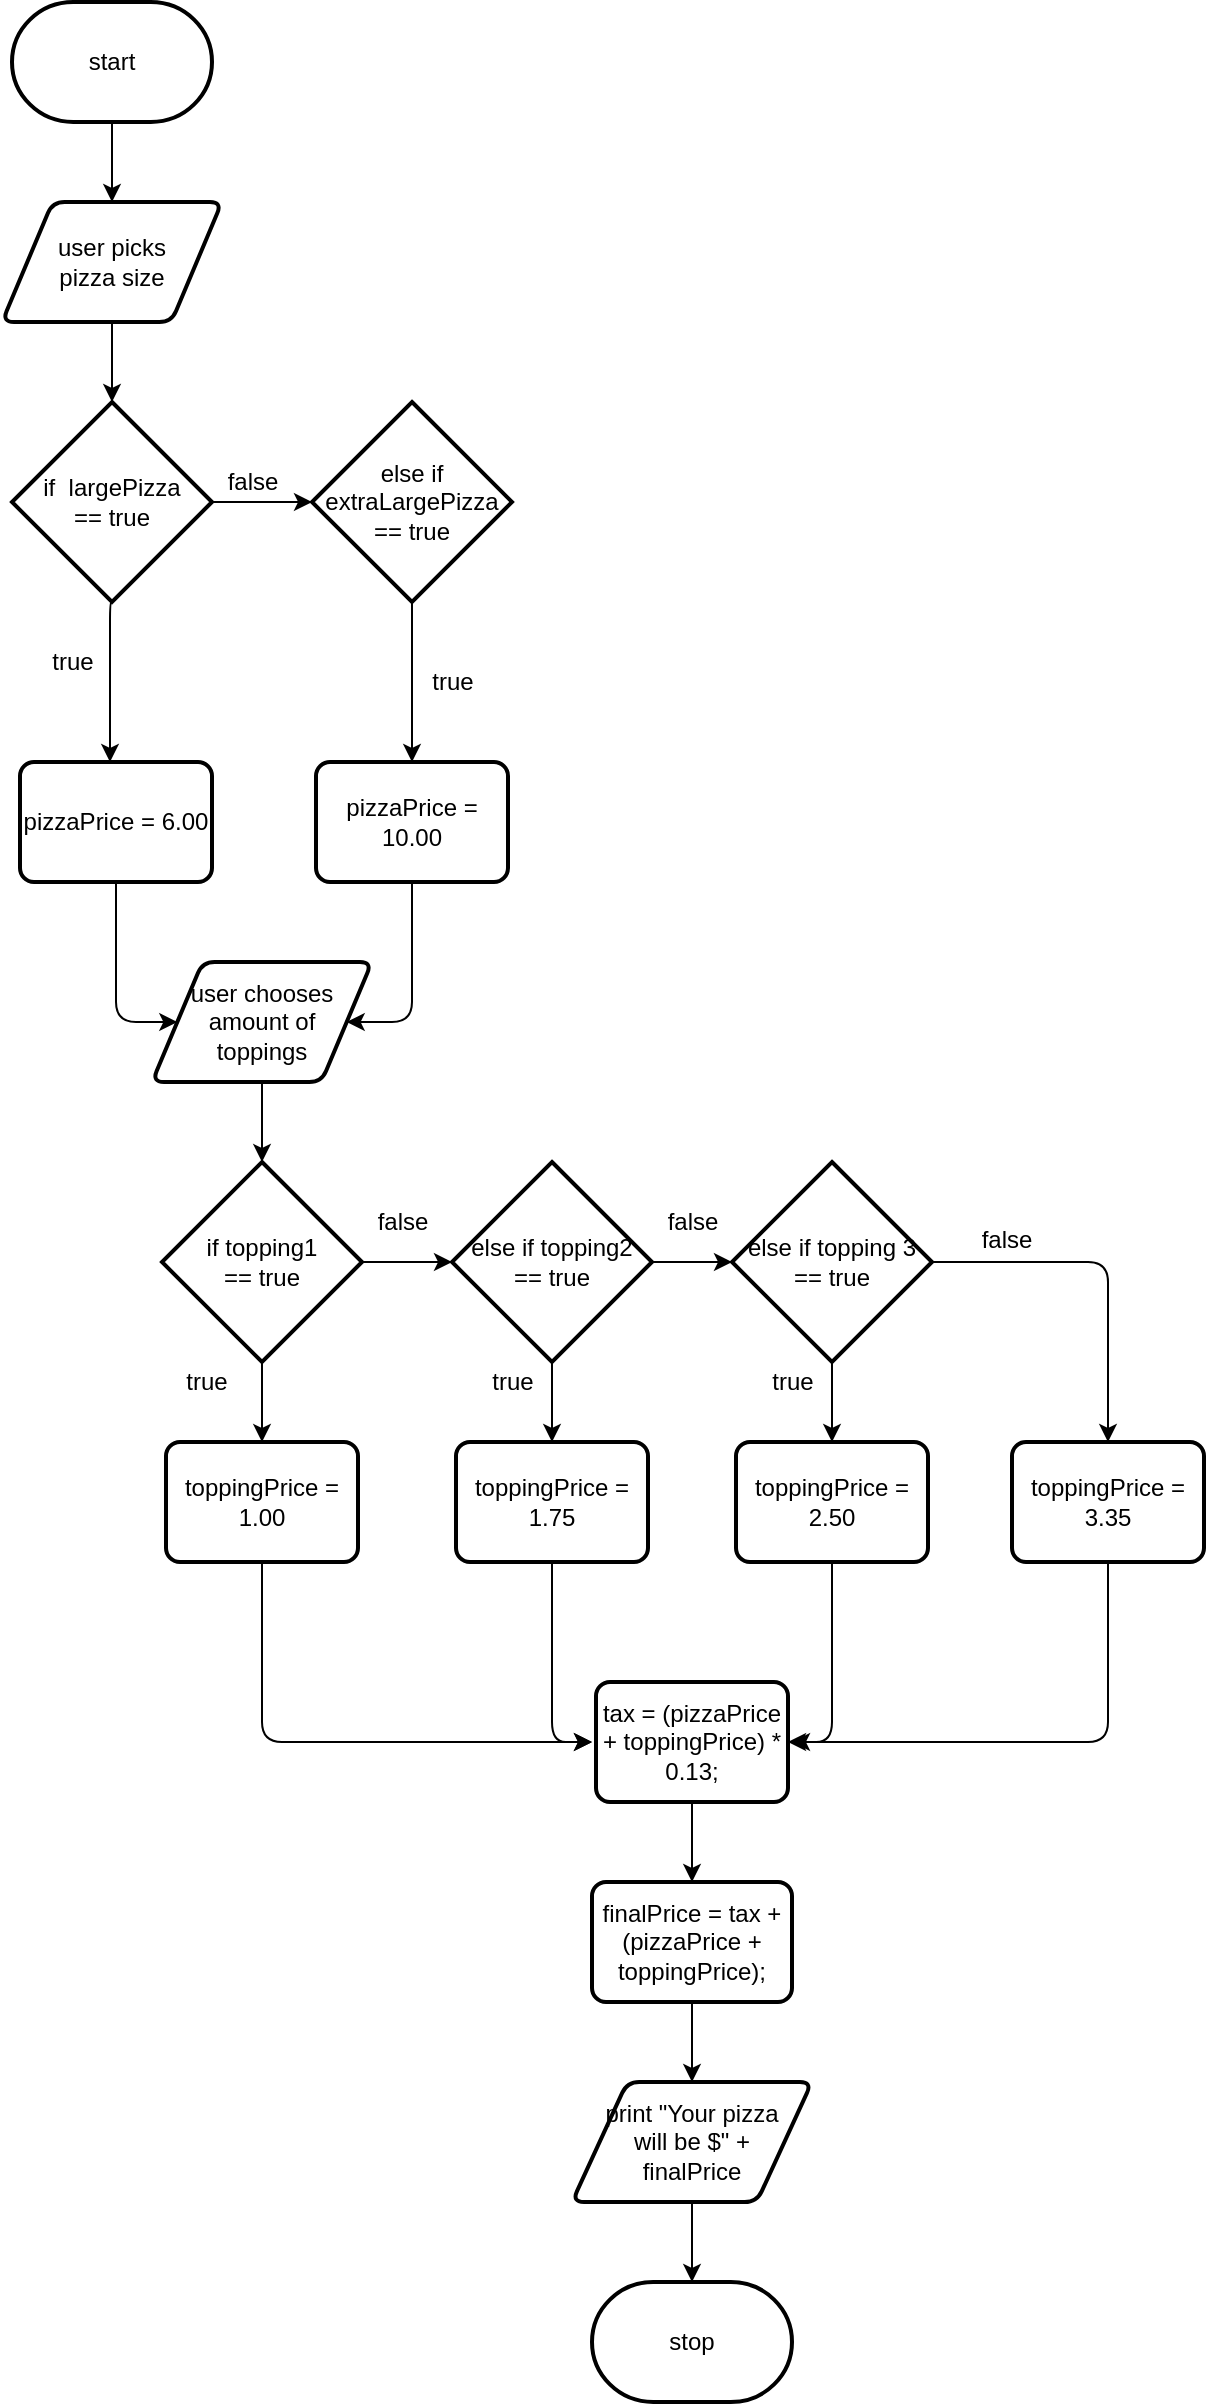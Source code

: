 <mxfile>
    <diagram id="vJgPy-DiaIXCVgE8oir5" name="Page-1">
        <mxGraphModel dx="517" dy="495" grid="1" gridSize="10" guides="1" tooltips="1" connect="1" arrows="1" fold="1" page="1" pageScale="1" pageWidth="827" pageHeight="1169" math="0" shadow="0">
            <root>
                <mxCell id="0"/>
                <mxCell id="1" parent="0"/>
                <mxCell id="26" style="edgeStyle=none;html=1;fontSize=12;" edge="1" parent="1" source="24" target="25">
                    <mxGeometry relative="1" as="geometry"/>
                </mxCell>
                <mxCell id="24" value="start" style="strokeWidth=2;html=1;shape=mxgraph.flowchart.terminator;whiteSpace=wrap;fontSize=12;fillColor=#FFFFFF;" vertex="1" parent="1">
                    <mxGeometry x="310" y="20" width="100" height="60" as="geometry"/>
                </mxCell>
                <mxCell id="28" style="edgeStyle=none;html=1;fontSize=12;" edge="1" parent="1" source="25" target="27">
                    <mxGeometry relative="1" as="geometry"/>
                </mxCell>
                <mxCell id="25" value="user picks &lt;br&gt;pizza size" style="shape=parallelogram;html=1;strokeWidth=2;perimeter=parallelogramPerimeter;whiteSpace=wrap;rounded=1;arcSize=12;size=0.23;fontSize=12;fillColor=#FFFFFF;" vertex="1" parent="1">
                    <mxGeometry x="305" y="120" width="110" height="60" as="geometry"/>
                </mxCell>
                <mxCell id="40" style="edgeStyle=none;html=1;fontSize=12;" edge="1" parent="1" source="27" target="38">
                    <mxGeometry relative="1" as="geometry"/>
                </mxCell>
                <mxCell id="27" value="if&amp;nbsp; largePizza &lt;br&gt;== true" style="strokeWidth=2;html=1;shape=mxgraph.flowchart.decision;whiteSpace=wrap;fontSize=12;fillColor=#FFFFFF;" vertex="1" parent="1">
                    <mxGeometry x="310" y="220" width="100" height="100" as="geometry"/>
                </mxCell>
                <mxCell id="44" style="edgeStyle=none;html=1;entryX=0;entryY=0.5;entryDx=0;entryDy=0;entryPerimeter=0;fontSize=12;" edge="1" parent="1" source="32" target="42">
                    <mxGeometry relative="1" as="geometry"/>
                </mxCell>
                <mxCell id="63" style="edgeStyle=none;html=1;entryX=0.5;entryY=0;entryDx=0;entryDy=0;fontSize=12;" edge="1" parent="1" source="32" target="62">
                    <mxGeometry relative="1" as="geometry"/>
                </mxCell>
                <mxCell id="32" value="if topping1 &lt;br&gt;== true" style="strokeWidth=2;html=1;shape=mxgraph.flowchart.decision;whiteSpace=wrap;fontSize=12;fillColor=#FFFFFF;" vertex="1" parent="1">
                    <mxGeometry x="385" y="600" width="100" height="100" as="geometry"/>
                </mxCell>
                <mxCell id="37" value="true" style="text;html=1;align=center;verticalAlign=middle;resizable=0;points=[];autosize=1;strokeColor=none;fillColor=none;fontSize=12;" vertex="1" parent="1">
                    <mxGeometry x="320" y="340" width="40" height="20" as="geometry"/>
                </mxCell>
                <mxCell id="38" value="else if extraLargePizza == true" style="strokeWidth=2;html=1;shape=mxgraph.flowchart.decision;whiteSpace=wrap;fontSize=12;fillColor=#FFFFFF;" vertex="1" parent="1">
                    <mxGeometry x="460" y="220" width="100" height="100" as="geometry"/>
                </mxCell>
                <mxCell id="41" value="false" style="text;html=1;align=center;verticalAlign=middle;resizable=0;points=[];autosize=1;strokeColor=none;fillColor=none;fontSize=12;" vertex="1" parent="1">
                    <mxGeometry x="410" y="250" width="40" height="20" as="geometry"/>
                </mxCell>
                <mxCell id="45" style="edgeStyle=none;html=1;fontSize=12;" edge="1" parent="1" source="42" target="43">
                    <mxGeometry relative="1" as="geometry"/>
                </mxCell>
                <mxCell id="66" style="edgeStyle=none;html=1;entryX=0.5;entryY=0;entryDx=0;entryDy=0;fontSize=12;" edge="1" parent="1" source="42" target="64">
                    <mxGeometry relative="1" as="geometry"/>
                </mxCell>
                <mxCell id="42" value="else if topping2 == true" style="strokeWidth=2;html=1;shape=mxgraph.flowchart.decision;whiteSpace=wrap;fontSize=12;fillColor=#FFFFFF;" vertex="1" parent="1">
                    <mxGeometry x="530" y="600" width="100" height="100" as="geometry"/>
                </mxCell>
                <mxCell id="70" style="edgeStyle=none;html=1;fontSize=12;" edge="1" parent="1" source="43" target="69">
                    <mxGeometry relative="1" as="geometry"/>
                </mxCell>
                <mxCell id="43" value="else if topping 3 == true" style="strokeWidth=2;html=1;shape=mxgraph.flowchart.decision;whiteSpace=wrap;fontSize=12;fillColor=#FFFFFF;" vertex="1" parent="1">
                    <mxGeometry x="670" y="600" width="100" height="100" as="geometry"/>
                </mxCell>
                <mxCell id="49" value="" style="edgeStyle=segmentEdgeStyle;endArrow=classic;html=1;fontSize=12;exitX=0.5;exitY=1;exitDx=0;exitDy=0;exitPerimeter=0;" edge="1" parent="1" source="27">
                    <mxGeometry width="50" height="50" relative="1" as="geometry">
                        <mxPoint x="364" y="320" as="sourcePoint"/>
                        <mxPoint x="359" y="400" as="targetPoint"/>
                        <Array as="points">
                            <mxPoint x="359" y="320"/>
                            <mxPoint x="359" y="390"/>
                        </Array>
                    </mxGeometry>
                </mxCell>
                <mxCell id="50" value="" style="edgeStyle=segmentEdgeStyle;endArrow=classic;html=1;fontSize=12;exitX=0.5;exitY=1;exitDx=0;exitDy=0;exitPerimeter=0;entryX=0.5;entryY=0;entryDx=0;entryDy=0;" edge="1" parent="1" source="38" target="54">
                    <mxGeometry width="50" height="50" relative="1" as="geometry">
                        <mxPoint x="530" y="390" as="sourcePoint"/>
                        <mxPoint x="477.35" y="390" as="targetPoint"/>
                        <Array as="points"/>
                    </mxGeometry>
                </mxCell>
                <mxCell id="53" value="pizzaPrice = 6.00" style="rounded=1;whiteSpace=wrap;html=1;absoluteArcSize=1;arcSize=14;strokeWidth=2;fontSize=12;fillColor=#FFFFFF;" vertex="1" parent="1">
                    <mxGeometry x="314" y="400" width="96" height="60" as="geometry"/>
                </mxCell>
                <mxCell id="54" value="pizzaPrice = 10.00" style="rounded=1;whiteSpace=wrap;html=1;absoluteArcSize=1;arcSize=14;strokeWidth=2;fontSize=12;fillColor=#FFFFFF;" vertex="1" parent="1">
                    <mxGeometry x="462" y="400" width="96" height="60" as="geometry"/>
                </mxCell>
                <mxCell id="58" style="edgeStyle=none;html=1;fontSize=12;" edge="1" parent="1" source="55" target="32">
                    <mxGeometry relative="1" as="geometry"/>
                </mxCell>
                <mxCell id="55" value="user chooses amount of &lt;br&gt;toppings" style="shape=parallelogram;html=1;strokeWidth=2;perimeter=parallelogramPerimeter;whiteSpace=wrap;rounded=1;arcSize=12;size=0.23;fontSize=12;fillColor=#FFFFFF;" vertex="1" parent="1">
                    <mxGeometry x="380" y="500" width="110" height="60" as="geometry"/>
                </mxCell>
                <mxCell id="56" value="" style="edgeStyle=segmentEdgeStyle;endArrow=classic;html=1;fontSize=12;exitX=0.5;exitY=1;exitDx=0;exitDy=0;entryX=0;entryY=0.5;entryDx=0;entryDy=0;" edge="1" parent="1" source="53" target="55">
                    <mxGeometry width="50" height="50" relative="1" as="geometry">
                        <mxPoint x="290" y="540" as="sourcePoint"/>
                        <mxPoint x="340" y="490" as="targetPoint"/>
                        <Array as="points">
                            <mxPoint x="362" y="530"/>
                        </Array>
                    </mxGeometry>
                </mxCell>
                <mxCell id="57" value="" style="edgeStyle=segmentEdgeStyle;endArrow=classic;html=1;fontSize=12;exitX=0.5;exitY=1;exitDx=0;exitDy=0;entryX=1;entryY=0.5;entryDx=0;entryDy=0;" edge="1" parent="1" source="54" target="55">
                    <mxGeometry width="50" height="50" relative="1" as="geometry">
                        <mxPoint x="508" y="530" as="sourcePoint"/>
                        <mxPoint x="558" y="480" as="targetPoint"/>
                        <Array as="points">
                            <mxPoint x="510" y="530"/>
                        </Array>
                    </mxGeometry>
                </mxCell>
                <mxCell id="59" value="true" style="text;html=1;align=center;verticalAlign=middle;resizable=0;points=[];autosize=1;strokeColor=none;fillColor=none;fontSize=12;" vertex="1" parent="1">
                    <mxGeometry x="510" y="350" width="40" height="20" as="geometry"/>
                </mxCell>
                <mxCell id="60" value="false" style="text;html=1;align=center;verticalAlign=middle;resizable=0;points=[];autosize=1;strokeColor=none;fillColor=none;fontSize=12;" vertex="1" parent="1">
                    <mxGeometry x="485" y="620" width="40" height="20" as="geometry"/>
                </mxCell>
                <mxCell id="61" value="false" style="text;html=1;align=center;verticalAlign=middle;resizable=0;points=[];autosize=1;strokeColor=none;fillColor=none;fontSize=12;" vertex="1" parent="1">
                    <mxGeometry x="630" y="620" width="40" height="20" as="geometry"/>
                </mxCell>
                <mxCell id="62" value="toppingPrice = 1.00" style="rounded=1;whiteSpace=wrap;html=1;absoluteArcSize=1;arcSize=14;strokeWidth=2;fontSize=12;fillColor=#FFFFFF;" vertex="1" parent="1">
                    <mxGeometry x="387" y="740" width="96" height="60" as="geometry"/>
                </mxCell>
                <mxCell id="64" value="toppingPrice = 1.75" style="rounded=1;whiteSpace=wrap;html=1;absoluteArcSize=1;arcSize=14;strokeWidth=2;fontSize=12;fillColor=#FFFFFF;" vertex="1" parent="1">
                    <mxGeometry x="532" y="740" width="96" height="60" as="geometry"/>
                </mxCell>
                <mxCell id="65" value="true" style="text;html=1;align=center;verticalAlign=middle;resizable=0;points=[];autosize=1;strokeColor=none;fillColor=none;fontSize=12;" vertex="1" parent="1">
                    <mxGeometry x="387" y="700" width="40" height="20" as="geometry"/>
                </mxCell>
                <mxCell id="67" value="true" style="text;html=1;align=center;verticalAlign=middle;resizable=0;points=[];autosize=1;strokeColor=none;fillColor=none;fontSize=12;" vertex="1" parent="1">
                    <mxGeometry x="540" y="700" width="40" height="20" as="geometry"/>
                </mxCell>
                <mxCell id="69" value="toppingPrice = 2.50" style="rounded=1;whiteSpace=wrap;html=1;absoluteArcSize=1;arcSize=14;strokeWidth=2;fontSize=12;fillColor=#FFFFFF;" vertex="1" parent="1">
                    <mxGeometry x="672" y="740" width="96" height="60" as="geometry"/>
                </mxCell>
                <mxCell id="71" value="true" style="text;html=1;align=center;verticalAlign=middle;resizable=0;points=[];autosize=1;strokeColor=none;fillColor=none;fontSize=12;" vertex="1" parent="1">
                    <mxGeometry x="680" y="700" width="40" height="20" as="geometry"/>
                </mxCell>
                <mxCell id="73" value="toppingPrice = 3.35" style="rounded=1;whiteSpace=wrap;html=1;absoluteArcSize=1;arcSize=14;strokeWidth=2;fontSize=12;fillColor=#FFFFFF;" vertex="1" parent="1">
                    <mxGeometry x="810" y="740" width="96" height="60" as="geometry"/>
                </mxCell>
                <mxCell id="74" value="" style="edgeStyle=segmentEdgeStyle;endArrow=classic;html=1;fontSize=12;exitX=1;exitY=0.5;exitDx=0;exitDy=0;exitPerimeter=0;entryX=0.5;entryY=0;entryDx=0;entryDy=0;" edge="1" parent="1" source="43" target="73">
                    <mxGeometry width="50" height="50" relative="1" as="geometry">
                        <mxPoint x="800" y="700" as="sourcePoint"/>
                        <mxPoint x="850" y="650" as="targetPoint"/>
                    </mxGeometry>
                </mxCell>
                <mxCell id="75" value="false" style="text;html=1;align=center;verticalAlign=middle;resizable=0;points=[];autosize=1;strokeColor=none;fillColor=none;fontSize=12;" vertex="1" parent="1">
                    <mxGeometry x="787" y="629" width="40" height="20" as="geometry"/>
                </mxCell>
                <mxCell id="82" style="edgeStyle=none;html=1;entryX=0.5;entryY=0;entryDx=0;entryDy=0;fontSize=12;" edge="1" parent="1" source="76" target="81">
                    <mxGeometry relative="1" as="geometry"/>
                </mxCell>
                <mxCell id="76" value="tax = (pizzaPrice + toppingPrice) * 0.13;" style="rounded=1;whiteSpace=wrap;html=1;absoluteArcSize=1;arcSize=14;strokeWidth=2;fontSize=12;fillColor=#FFFFFF;" vertex="1" parent="1">
                    <mxGeometry x="602" y="860" width="96" height="60" as="geometry"/>
                </mxCell>
                <mxCell id="77" value="" style="edgeStyle=segmentEdgeStyle;endArrow=classic;html=1;fontSize=12;exitX=0.5;exitY=1;exitDx=0;exitDy=0;" edge="1" parent="1" source="62">
                    <mxGeometry width="50" height="50" relative="1" as="geometry">
                        <mxPoint x="570" y="930" as="sourcePoint"/>
                        <mxPoint x="600" y="890" as="targetPoint"/>
                        <Array as="points">
                            <mxPoint x="435" y="890"/>
                        </Array>
                    </mxGeometry>
                </mxCell>
                <mxCell id="78" value="" style="edgeStyle=segmentEdgeStyle;endArrow=classic;html=1;fontSize=12;exitX=0.5;exitY=1;exitDx=0;exitDy=0;" edge="1" parent="1" source="64">
                    <mxGeometry width="50" height="50" relative="1" as="geometry">
                        <mxPoint x="590" y="840" as="sourcePoint"/>
                        <mxPoint x="600" y="890" as="targetPoint"/>
                        <Array as="points">
                            <mxPoint x="580" y="890"/>
                        </Array>
                    </mxGeometry>
                </mxCell>
                <mxCell id="79" value="" style="edgeStyle=segmentEdgeStyle;endArrow=classic;html=1;fontSize=12;exitX=0.5;exitY=1;exitDx=0;exitDy=0;entryX=1;entryY=0.5;entryDx=0;entryDy=0;" edge="1" parent="1" source="69" target="76">
                    <mxGeometry width="50" height="50" relative="1" as="geometry">
                        <mxPoint x="730" y="880" as="sourcePoint"/>
                        <mxPoint x="780" y="830" as="targetPoint"/>
                        <Array as="points">
                            <mxPoint x="720" y="890"/>
                        </Array>
                    </mxGeometry>
                </mxCell>
                <mxCell id="80" value="" style="edgeStyle=segmentEdgeStyle;endArrow=classic;html=1;fontSize=12;exitX=0.5;exitY=1;exitDx=0;exitDy=0;" edge="1" parent="1" source="73">
                    <mxGeometry width="50" height="50" relative="1" as="geometry">
                        <mxPoint x="810" y="920" as="sourcePoint"/>
                        <mxPoint x="700" y="890" as="targetPoint"/>
                        <Array as="points">
                            <mxPoint x="858" y="890"/>
                        </Array>
                    </mxGeometry>
                </mxCell>
                <mxCell id="84" style="edgeStyle=none;html=1;fontSize=12;" edge="1" parent="1" source="81" target="83">
                    <mxGeometry relative="1" as="geometry"/>
                </mxCell>
                <mxCell id="81" value="finalPrice = tax + (pizzaPrice + toppingPrice);" style="rounded=1;whiteSpace=wrap;html=1;absoluteArcSize=1;arcSize=14;strokeWidth=2;fontSize=12;fillColor=#FFFFFF;" vertex="1" parent="1">
                    <mxGeometry x="600" y="960" width="100" height="60" as="geometry"/>
                </mxCell>
                <mxCell id="86" style="edgeStyle=none;html=1;entryX=0.5;entryY=0;entryDx=0;entryDy=0;entryPerimeter=0;fontSize=12;" edge="1" parent="1" source="83" target="85">
                    <mxGeometry relative="1" as="geometry"/>
                </mxCell>
                <mxCell id="83" value="print &quot;Your pizza &lt;br&gt;will be $&quot; + &lt;br&gt;finalPrice" style="shape=parallelogram;html=1;strokeWidth=2;perimeter=parallelogramPerimeter;whiteSpace=wrap;rounded=1;arcSize=12;size=0.23;fontSize=12;fillColor=#FFFFFF;" vertex="1" parent="1">
                    <mxGeometry x="590" y="1060" width="120" height="60" as="geometry"/>
                </mxCell>
                <mxCell id="85" value="stop" style="strokeWidth=2;html=1;shape=mxgraph.flowchart.terminator;whiteSpace=wrap;fontSize=12;fillColor=#FFFFFF;" vertex="1" parent="1">
                    <mxGeometry x="600" y="1160" width="100" height="60" as="geometry"/>
                </mxCell>
            </root>
        </mxGraphModel>
    </diagram>
</mxfile>